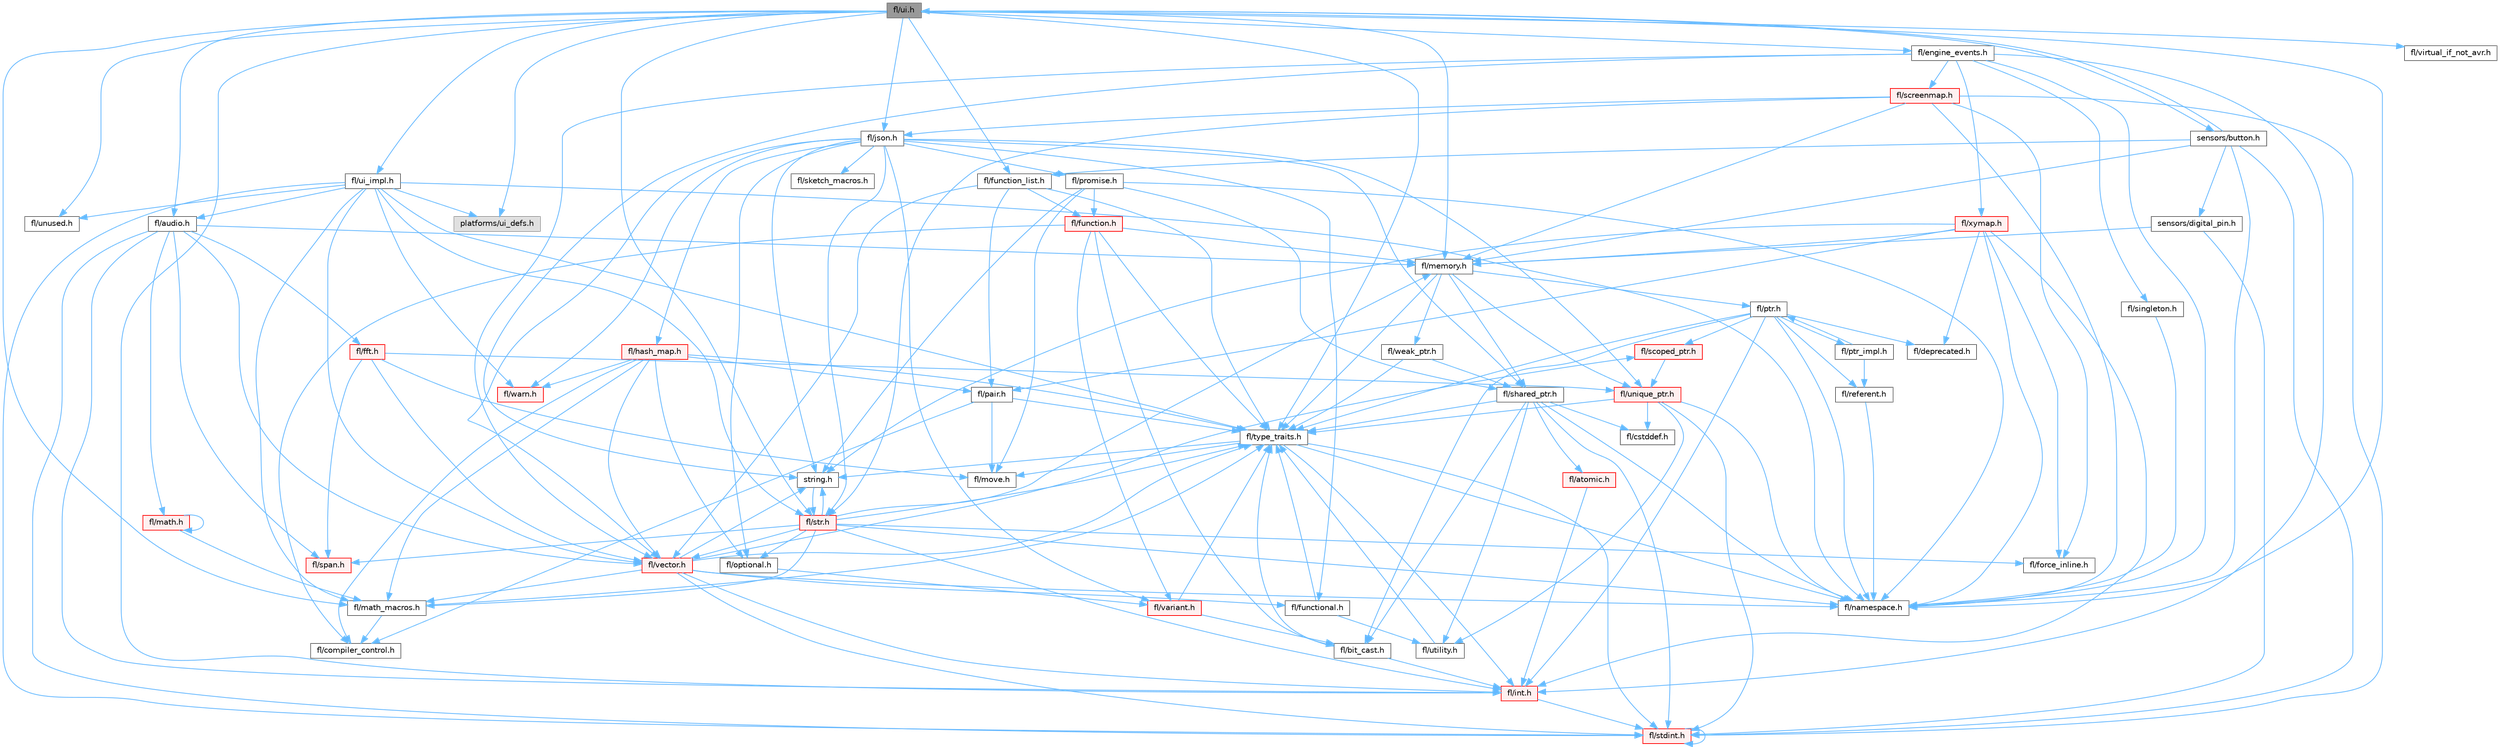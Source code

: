 digraph "fl/ui.h"
{
 // INTERACTIVE_SVG=YES
 // LATEX_PDF_SIZE
  bgcolor="transparent";
  edge [fontname=Helvetica,fontsize=10,labelfontname=Helvetica,labelfontsize=10];
  node [fontname=Helvetica,fontsize=10,shape=box,height=0.2,width=0.4];
  Node1 [id="Node000001",label="fl/ui.h",height=0.2,width=0.4,color="gray40", fillcolor="grey60", style="filled", fontcolor="black",tooltip=" "];
  Node1 -> Node2 [id="edge1_Node000001_Node000002",color="steelblue1",style="solid",tooltip=" "];
  Node2 [id="Node000002",label="fl/namespace.h",height=0.2,width=0.4,color="grey40", fillcolor="white", style="filled",URL="$df/d2a/namespace_8h.html",tooltip="Implements the FastLED namespace macros."];
  Node1 -> Node3 [id="edge2_Node000001_Node000003",color="steelblue1",style="solid",tooltip=" "];
  Node3 [id="Node000003",label="fl/memory.h",height=0.2,width=0.4,color="grey40", fillcolor="white", style="filled",URL="$dc/d18/memory_8h.html",tooltip=" "];
  Node3 -> Node4 [id="edge3_Node000003_Node000004",color="steelblue1",style="solid",tooltip=" "];
  Node4 [id="Node000004",label="fl/ptr.h",height=0.2,width=0.4,color="grey40", fillcolor="white", style="filled",URL="$dd/d98/ptr_8h.html",tooltip=" "];
  Node4 -> Node2 [id="edge4_Node000004_Node000002",color="steelblue1",style="solid",tooltip=" "];
  Node4 -> Node5 [id="edge5_Node000004_Node000005",color="steelblue1",style="solid",tooltip=" "];
  Node5 [id="Node000005",label="fl/scoped_ptr.h",height=0.2,width=0.4,color="red", fillcolor="#FFF0F0", style="filled",URL="$d0/d44/scoped__ptr_8h.html",tooltip=" "];
  Node5 -> Node6 [id="edge6_Node000005_Node000006",color="steelblue1",style="solid",tooltip=" "];
  Node6 [id="Node000006",label="fl/unique_ptr.h",height=0.2,width=0.4,color="red", fillcolor="#FFF0F0", style="filled",URL="$da/d4b/unique__ptr_8h.html",tooltip=" "];
  Node6 -> Node2 [id="edge7_Node000006_Node000002",color="steelblue1",style="solid",tooltip=" "];
  Node6 -> Node7 [id="edge8_Node000006_Node000007",color="steelblue1",style="solid",tooltip=" "];
  Node7 [id="Node000007",label="fl/type_traits.h",height=0.2,width=0.4,color="grey40", fillcolor="white", style="filled",URL="$df/d63/type__traits_8h.html",tooltip=" "];
  Node7 -> Node8 [id="edge9_Node000007_Node000008",color="steelblue1",style="solid",tooltip=" "];
  Node8 [id="Node000008",label="string.h",height=0.2,width=0.4,color="grey40", fillcolor="white", style="filled",URL="$da/d66/string_8h.html",tooltip=" "];
  Node8 -> Node9 [id="edge10_Node000008_Node000009",color="steelblue1",style="solid",tooltip=" "];
  Node9 [id="Node000009",label="fl/str.h",height=0.2,width=0.4,color="red", fillcolor="#FFF0F0", style="filled",URL="$d1/d93/str_8h.html",tooltip=" "];
  Node9 -> Node10 [id="edge11_Node000009_Node000010",color="steelblue1",style="solid",tooltip=" "];
  Node10 [id="Node000010",label="fl/int.h",height=0.2,width=0.4,color="red", fillcolor="#FFF0F0", style="filled",URL="$d3/d7e/int_8h.html",tooltip=" "];
  Node10 -> Node11 [id="edge12_Node000010_Node000011",color="steelblue1",style="solid",tooltip=" "];
  Node11 [id="Node000011",label="fl/stdint.h",height=0.2,width=0.4,color="red", fillcolor="#FFF0F0", style="filled",URL="$df/dd8/stdint_8h.html",tooltip=" "];
  Node11 -> Node11 [id="edge13_Node000011_Node000011",color="steelblue1",style="solid",tooltip=" "];
  Node9 -> Node8 [id="edge14_Node000009_Node000008",color="steelblue1",style="solid",tooltip=" "];
  Node9 -> Node19 [id="edge15_Node000009_Node000019",color="steelblue1",style="solid",tooltip=" "];
  Node19 [id="Node000019",label="fl/math_macros.h",height=0.2,width=0.4,color="grey40", fillcolor="white", style="filled",URL="$d8/db8/math__macros_8h.html",tooltip=" "];
  Node19 -> Node20 [id="edge16_Node000019_Node000020",color="steelblue1",style="solid",tooltip=" "];
  Node20 [id="Node000020",label="fl/compiler_control.h",height=0.2,width=0.4,color="grey40", fillcolor="white", style="filled",URL="$d4/d54/compiler__control_8h.html",tooltip=" "];
  Node19 -> Node7 [id="edge17_Node000019_Node000007",color="steelblue1",style="solid",tooltip=" "];
  Node9 -> Node2 [id="edge18_Node000009_Node000002",color="steelblue1",style="solid",tooltip=" "];
  Node9 -> Node3 [id="edge19_Node000009_Node000003",color="steelblue1",style="solid",tooltip=" "];
  Node9 -> Node22 [id="edge20_Node000009_Node000022",color="steelblue1",style="solid",tooltip=" "];
  Node22 [id="Node000022",label="fl/optional.h",height=0.2,width=0.4,color="grey40", fillcolor="white", style="filled",URL="$dc/d62/optional_8h.html",tooltip=" "];
  Node22 -> Node23 [id="edge21_Node000022_Node000023",color="steelblue1",style="solid",tooltip=" "];
  Node23 [id="Node000023",label="fl/variant.h",height=0.2,width=0.4,color="red", fillcolor="#FFF0F0", style="filled",URL="$d6/d10/variant_8h.html",tooltip=" "];
  Node23 -> Node7 [id="edge22_Node000023_Node000007",color="steelblue1",style="solid",tooltip=" "];
  Node23 -> Node25 [id="edge23_Node000023_Node000025",color="steelblue1",style="solid",tooltip=" "];
  Node25 [id="Node000025",label="fl/bit_cast.h",height=0.2,width=0.4,color="grey40", fillcolor="white", style="filled",URL="$df/d72/bit__cast_8h.html",tooltip=" "];
  Node25 -> Node7 [id="edge24_Node000025_Node000007",color="steelblue1",style="solid",tooltip=" "];
  Node25 -> Node10 [id="edge25_Node000025_Node000010",color="steelblue1",style="solid",tooltip=" "];
  Node9 -> Node7 [id="edge26_Node000009_Node000007",color="steelblue1",style="solid",tooltip=" "];
  Node9 -> Node26 [id="edge27_Node000009_Node000026",color="steelblue1",style="solid",tooltip=" "];
  Node26 [id="Node000026",label="fl/vector.h",height=0.2,width=0.4,color="red", fillcolor="#FFF0F0", style="filled",URL="$d6/d68/vector_8h.html",tooltip=" "];
  Node26 -> Node11 [id="edge28_Node000026_Node000011",color="steelblue1",style="solid",tooltip=" "];
  Node26 -> Node10 [id="edge29_Node000026_Node000010",color="steelblue1",style="solid",tooltip=" "];
  Node26 -> Node8 [id="edge30_Node000026_Node000008",color="steelblue1",style="solid",tooltip=" "];
  Node26 -> Node27 [id="edge31_Node000026_Node000027",color="steelblue1",style="solid",tooltip=" "];
  Node27 [id="Node000027",label="fl/functional.h",height=0.2,width=0.4,color="grey40", fillcolor="white", style="filled",URL="$d8/dea/functional_8h.html",tooltip=" "];
  Node27 -> Node7 [id="edge32_Node000027_Node000007",color="steelblue1",style="solid",tooltip=" "];
  Node27 -> Node28 [id="edge33_Node000027_Node000028",color="steelblue1",style="solid",tooltip=" "];
  Node28 [id="Node000028",label="fl/utility.h",height=0.2,width=0.4,color="grey40", fillcolor="white", style="filled",URL="$d5/d47/utility_8h.html",tooltip=" "];
  Node28 -> Node7 [id="edge34_Node000028_Node000007",color="steelblue1",style="solid",tooltip=" "];
  Node26 -> Node19 [id="edge35_Node000026_Node000019",color="steelblue1",style="solid",tooltip=" "];
  Node26 -> Node2 [id="edge36_Node000026_Node000002",color="steelblue1",style="solid",tooltip=" "];
  Node26 -> Node5 [id="edge37_Node000026_Node000005",color="steelblue1",style="solid",tooltip=" "];
  Node26 -> Node7 [id="edge38_Node000026_Node000007",color="steelblue1",style="solid",tooltip=" "];
  Node9 -> Node39 [id="edge39_Node000009_Node000039",color="steelblue1",style="solid",tooltip=" "];
  Node39 [id="Node000039",label="fl/span.h",height=0.2,width=0.4,color="red", fillcolor="#FFF0F0", style="filled",URL="$d4/d7a/span_8h.html",tooltip=" "];
  Node9 -> Node17 [id="edge40_Node000009_Node000017",color="steelblue1",style="solid",tooltip=" "];
  Node17 [id="Node000017",label="fl/force_inline.h",height=0.2,width=0.4,color="grey40", fillcolor="white", style="filled",URL="$d4/d64/force__inline_8h.html",tooltip=" "];
  Node7 -> Node11 [id="edge41_Node000007_Node000011",color="steelblue1",style="solid",tooltip=" "];
  Node7 -> Node2 [id="edge42_Node000007_Node000002",color="steelblue1",style="solid",tooltip=" "];
  Node7 -> Node21 [id="edge43_Node000007_Node000021",color="steelblue1",style="solid",tooltip=" "];
  Node21 [id="Node000021",label="fl/move.h",height=0.2,width=0.4,color="grey40", fillcolor="white", style="filled",URL="$d9/d83/move_8h.html",tooltip=" "];
  Node7 -> Node10 [id="edge44_Node000007_Node000010",color="steelblue1",style="solid",tooltip=" "];
  Node6 -> Node28 [id="edge45_Node000006_Node000028",color="steelblue1",style="solid",tooltip=" "];
  Node6 -> Node11 [id="edge46_Node000006_Node000011",color="steelblue1",style="solid",tooltip=" "];
  Node6 -> Node41 [id="edge47_Node000006_Node000041",color="steelblue1",style="solid",tooltip=" "];
  Node41 [id="Node000041",label="fl/cstddef.h",height=0.2,width=0.4,color="grey40", fillcolor="white", style="filled",URL="$d7/d84/cstddef_8h.html",tooltip=" "];
  Node4 -> Node7 [id="edge48_Node000004_Node000007",color="steelblue1",style="solid",tooltip=" "];
  Node4 -> Node44 [id="edge49_Node000004_Node000044",color="steelblue1",style="solid",tooltip=" "];
  Node44 [id="Node000044",label="fl/referent.h",height=0.2,width=0.4,color="grey40", fillcolor="white", style="filled",URL="$da/d18/referent_8h.html",tooltip=" "];
  Node44 -> Node2 [id="edge50_Node000044_Node000002",color="steelblue1",style="solid",tooltip=" "];
  Node4 -> Node25 [id="edge51_Node000004_Node000025",color="steelblue1",style="solid",tooltip=" "];
  Node4 -> Node10 [id="edge52_Node000004_Node000010",color="steelblue1",style="solid",tooltip=" "];
  Node4 -> Node43 [id="edge53_Node000004_Node000043",color="steelblue1",style="solid",tooltip=" "];
  Node43 [id="Node000043",label="fl/deprecated.h",height=0.2,width=0.4,color="grey40", fillcolor="white", style="filled",URL="$d4/dce/deprecated_8h.html",tooltip=" "];
  Node4 -> Node45 [id="edge54_Node000004_Node000045",color="steelblue1",style="solid",tooltip=" "];
  Node45 [id="Node000045",label="fl/ptr_impl.h",height=0.2,width=0.4,color="grey40", fillcolor="white", style="filled",URL="$d5/d94/ptr__impl_8h.html",tooltip=" "];
  Node45 -> Node4 [id="edge55_Node000045_Node000004",color="steelblue1",style="solid",tooltip=" "];
  Node45 -> Node44 [id="edge56_Node000045_Node000044",color="steelblue1",style="solid",tooltip=" "];
  Node3 -> Node46 [id="edge57_Node000003_Node000046",color="steelblue1",style="solid",tooltip=" "];
  Node46 [id="Node000046",label="fl/shared_ptr.h",height=0.2,width=0.4,color="grey40", fillcolor="white", style="filled",URL="$df/d6a/shared__ptr_8h.html",tooltip=" "];
  Node46 -> Node2 [id="edge58_Node000046_Node000002",color="steelblue1",style="solid",tooltip=" "];
  Node46 -> Node7 [id="edge59_Node000046_Node000007",color="steelblue1",style="solid",tooltip=" "];
  Node46 -> Node28 [id="edge60_Node000046_Node000028",color="steelblue1",style="solid",tooltip=" "];
  Node46 -> Node11 [id="edge61_Node000046_Node000011",color="steelblue1",style="solid",tooltip=" "];
  Node46 -> Node41 [id="edge62_Node000046_Node000041",color="steelblue1",style="solid",tooltip=" "];
  Node46 -> Node25 [id="edge63_Node000046_Node000025",color="steelblue1",style="solid",tooltip=" "];
  Node46 -> Node47 [id="edge64_Node000046_Node000047",color="steelblue1",style="solid",tooltip=" "];
  Node47 [id="Node000047",label="fl/atomic.h",height=0.2,width=0.4,color="red", fillcolor="#FFF0F0", style="filled",URL="$dd/d02/atomic_8h.html",tooltip=" "];
  Node47 -> Node10 [id="edge65_Node000047_Node000010",color="steelblue1",style="solid",tooltip=" "];
  Node3 -> Node49 [id="edge66_Node000003_Node000049",color="steelblue1",style="solid",tooltip=" "];
  Node49 [id="Node000049",label="fl/weak_ptr.h",height=0.2,width=0.4,color="grey40", fillcolor="white", style="filled",URL="$dc/db4/weak__ptr_8h.html",tooltip=" "];
  Node49 -> Node46 [id="edge67_Node000049_Node000046",color="steelblue1",style="solid",tooltip=" "];
  Node49 -> Node7 [id="edge68_Node000049_Node000007",color="steelblue1",style="solid",tooltip=" "];
  Node3 -> Node6 [id="edge69_Node000003_Node000006",color="steelblue1",style="solid",tooltip=" "];
  Node3 -> Node7 [id="edge70_Node000003_Node000007",color="steelblue1",style="solid",tooltip=" "];
  Node1 -> Node50 [id="edge71_Node000001_Node000050",color="steelblue1",style="solid",tooltip=" "];
  Node50 [id="Node000050",label="fl/json.h",height=0.2,width=0.4,color="grey40", fillcolor="white", style="filled",URL="$d7/d91/fl_2json_8h.html",tooltip="FastLED's Elegant JSON Library: fl::Json"];
  Node50 -> Node8 [id="edge72_Node000050_Node000008",color="steelblue1",style="solid",tooltip=" "];
  Node50 -> Node26 [id="edge73_Node000050_Node000026",color="steelblue1",style="solid",tooltip=" "];
  Node50 -> Node51 [id="edge74_Node000050_Node000051",color="steelblue1",style="solid",tooltip=" "];
  Node51 [id="Node000051",label="fl/hash_map.h",height=0.2,width=0.4,color="red", fillcolor="#FFF0F0", style="filled",URL="$d6/d13/hash__map_8h.html",tooltip=" "];
  Node51 -> Node22 [id="edge75_Node000051_Node000022",color="steelblue1",style="solid",tooltip=" "];
  Node51 -> Node55 [id="edge76_Node000051_Node000055",color="steelblue1",style="solid",tooltip=" "];
  Node55 [id="Node000055",label="fl/pair.h",height=0.2,width=0.4,color="grey40", fillcolor="white", style="filled",URL="$d3/d41/pair_8h.html",tooltip=" "];
  Node55 -> Node21 [id="edge77_Node000055_Node000021",color="steelblue1",style="solid",tooltip=" "];
  Node55 -> Node20 [id="edge78_Node000055_Node000020",color="steelblue1",style="solid",tooltip=" "];
  Node55 -> Node7 [id="edge79_Node000055_Node000007",color="steelblue1",style="solid",tooltip=" "];
  Node51 -> Node7 [id="edge80_Node000051_Node000007",color="steelblue1",style="solid",tooltip=" "];
  Node51 -> Node26 [id="edge81_Node000051_Node000026",color="steelblue1",style="solid",tooltip=" "];
  Node51 -> Node56 [id="edge82_Node000051_Node000056",color="steelblue1",style="solid",tooltip=" "];
  Node56 [id="Node000056",label="fl/warn.h",height=0.2,width=0.4,color="red", fillcolor="#FFF0F0", style="filled",URL="$de/d77/warn_8h.html",tooltip=" "];
  Node51 -> Node20 [id="edge83_Node000051_Node000020",color="steelblue1",style="solid",tooltip=" "];
  Node51 -> Node19 [id="edge84_Node000051_Node000019",color="steelblue1",style="solid",tooltip=" "];
  Node50 -> Node23 [id="edge85_Node000050_Node000023",color="steelblue1",style="solid",tooltip=" "];
  Node50 -> Node22 [id="edge86_Node000050_Node000022",color="steelblue1",style="solid",tooltip=" "];
  Node50 -> Node6 [id="edge87_Node000050_Node000006",color="steelblue1",style="solid",tooltip=" "];
  Node50 -> Node46 [id="edge88_Node000050_Node000046",color="steelblue1",style="solid",tooltip=" "];
  Node50 -> Node27 [id="edge89_Node000050_Node000027",color="steelblue1",style="solid",tooltip=" "];
  Node50 -> Node9 [id="edge90_Node000050_Node000009",color="steelblue1",style="solid",tooltip=" "];
  Node50 -> Node68 [id="edge91_Node000050_Node000068",color="steelblue1",style="solid",tooltip=" "];
  Node68 [id="Node000068",label="fl/promise.h",height=0.2,width=0.4,color="grey40", fillcolor="white", style="filled",URL="$d6/d17/promise_8h.html",tooltip="Promise-based fluent API for FastLED - standalone async primitives."];
  Node68 -> Node2 [id="edge92_Node000068_Node000002",color="steelblue1",style="solid",tooltip=" "];
  Node68 -> Node69 [id="edge93_Node000068_Node000069",color="steelblue1",style="solid",tooltip=" "];
  Node69 [id="Node000069",label="fl/function.h",height=0.2,width=0.4,color="red", fillcolor="#FFF0F0", style="filled",URL="$dd/d67/function_8h.html",tooltip=" "];
  Node69 -> Node3 [id="edge94_Node000069_Node000003",color="steelblue1",style="solid",tooltip=" "];
  Node69 -> Node7 [id="edge95_Node000069_Node000007",color="steelblue1",style="solid",tooltip=" "];
  Node69 -> Node20 [id="edge96_Node000069_Node000020",color="steelblue1",style="solid",tooltip=" "];
  Node69 -> Node23 [id="edge97_Node000069_Node000023",color="steelblue1",style="solid",tooltip=" "];
  Node69 -> Node25 [id="edge98_Node000069_Node000025",color="steelblue1",style="solid",tooltip=" "];
  Node68 -> Node8 [id="edge99_Node000068_Node000008",color="steelblue1",style="solid",tooltip=" "];
  Node68 -> Node46 [id="edge100_Node000068_Node000046",color="steelblue1",style="solid",tooltip=" "];
  Node68 -> Node21 [id="edge101_Node000068_Node000021",color="steelblue1",style="solid",tooltip=" "];
  Node50 -> Node56 [id="edge102_Node000050_Node000056",color="steelblue1",style="solid",tooltip=" "];
  Node50 -> Node67 [id="edge103_Node000050_Node000067",color="steelblue1",style="solid",tooltip=" "];
  Node67 [id="Node000067",label="fl/sketch_macros.h",height=0.2,width=0.4,color="grey40", fillcolor="white", style="filled",URL="$d1/dbc/sketch__macros_8h.html",tooltip=" "];
  Node1 -> Node9 [id="edge104_Node000001_Node000009",color="steelblue1",style="solid",tooltip=" "];
  Node1 -> Node10 [id="edge105_Node000001_Node000010",color="steelblue1",style="solid",tooltip=" "];
  Node1 -> Node70 [id="edge106_Node000001_Node000070",color="steelblue1",style="solid",tooltip=" "];
  Node70 [id="Node000070",label="fl/audio.h",height=0.2,width=0.4,color="grey40", fillcolor="white", style="filled",URL="$da/d09/audio_8h.html",tooltip=" "];
  Node70 -> Node71 [id="edge107_Node000070_Node000071",color="steelblue1",style="solid",tooltip=" "];
  Node71 [id="Node000071",label="fl/fft.h",height=0.2,width=0.4,color="red", fillcolor="#FFF0F0", style="filled",URL="$d7/d76/fft_8h.html",tooltip=" "];
  Node71 -> Node6 [id="edge108_Node000071_Node000006",color="steelblue1",style="solid",tooltip=" "];
  Node71 -> Node39 [id="edge109_Node000071_Node000039",color="steelblue1",style="solid",tooltip=" "];
  Node71 -> Node26 [id="edge110_Node000071_Node000026",color="steelblue1",style="solid",tooltip=" "];
  Node71 -> Node21 [id="edge111_Node000071_Node000021",color="steelblue1",style="solid",tooltip=" "];
  Node70 -> Node15 [id="edge112_Node000070_Node000015",color="steelblue1",style="solid",tooltip=" "];
  Node15 [id="Node000015",label="fl/math.h",height=0.2,width=0.4,color="red", fillcolor="#FFF0F0", style="filled",URL="$df/db1/math_8h.html",tooltip=" "];
  Node15 -> Node15 [id="edge113_Node000015_Node000015",color="steelblue1",style="solid",tooltip=" "];
  Node15 -> Node19 [id="edge114_Node000015_Node000019",color="steelblue1",style="solid",tooltip=" "];
  Node70 -> Node3 [id="edge115_Node000070_Node000003",color="steelblue1",style="solid",tooltip=" "];
  Node70 -> Node39 [id="edge116_Node000070_Node000039",color="steelblue1",style="solid",tooltip=" "];
  Node70 -> Node26 [id="edge117_Node000070_Node000026",color="steelblue1",style="solid",tooltip=" "];
  Node70 -> Node10 [id="edge118_Node000070_Node000010",color="steelblue1",style="solid",tooltip=" "];
  Node70 -> Node11 [id="edge119_Node000070_Node000011",color="steelblue1",style="solid",tooltip=" "];
  Node1 -> Node72 [id="edge120_Node000001_Node000072",color="steelblue1",style="solid",tooltip=" "];
  Node72 [id="Node000072",label="fl/engine_events.h",height=0.2,width=0.4,color="grey40", fillcolor="white", style="filled",URL="$db/dc0/engine__events_8h.html",tooltip=" "];
  Node72 -> Node2 [id="edge121_Node000072_Node000002",color="steelblue1",style="solid",tooltip=" "];
  Node72 -> Node73 [id="edge122_Node000072_Node000073",color="steelblue1",style="solid",tooltip=" "];
  Node73 [id="Node000073",label="fl/screenmap.h",height=0.2,width=0.4,color="red", fillcolor="#FFF0F0", style="filled",URL="$d7/d97/screenmap_8h.html",tooltip=" "];
  Node73 -> Node11 [id="edge123_Node000073_Node000011",color="steelblue1",style="solid",tooltip=" "];
  Node73 -> Node17 [id="edge124_Node000073_Node000017",color="steelblue1",style="solid",tooltip=" "];
  Node73 -> Node3 [id="edge125_Node000073_Node000003",color="steelblue1",style="solid",tooltip=" "];
  Node73 -> Node2 [id="edge126_Node000073_Node000002",color="steelblue1",style="solid",tooltip=" "];
  Node73 -> Node9 [id="edge127_Node000073_Node000009",color="steelblue1",style="solid",tooltip=" "];
  Node73 -> Node50 [id="edge128_Node000073_Node000050",color="steelblue1",style="solid",tooltip=" "];
  Node72 -> Node82 [id="edge129_Node000072_Node000082",color="steelblue1",style="solid",tooltip=" "];
  Node82 [id="Node000082",label="fl/singleton.h",height=0.2,width=0.4,color="grey40", fillcolor="white", style="filled",URL="$d4/d0b/singleton_8h.html",tooltip=" "];
  Node82 -> Node2 [id="edge130_Node000082_Node000002",color="steelblue1",style="solid",tooltip=" "];
  Node72 -> Node26 [id="edge131_Node000072_Node000026",color="steelblue1",style="solid",tooltip=" "];
  Node72 -> Node83 [id="edge132_Node000072_Node000083",color="steelblue1",style="solid",tooltip=" "];
  Node83 [id="Node000083",label="fl/xymap.h",height=0.2,width=0.4,color="red", fillcolor="#FFF0F0", style="filled",URL="$da/d61/xymap_8h.html",tooltip=" "];
  Node83 -> Node10 [id="edge133_Node000083_Node000010",color="steelblue1",style="solid",tooltip=" "];
  Node83 -> Node2 [id="edge134_Node000083_Node000002",color="steelblue1",style="solid",tooltip=" "];
  Node83 -> Node17 [id="edge135_Node000083_Node000017",color="steelblue1",style="solid",tooltip=" "];
  Node83 -> Node55 [id="edge136_Node000083_Node000055",color="steelblue1",style="solid",tooltip=" "];
  Node83 -> Node8 [id="edge137_Node000083_Node000008",color="steelblue1",style="solid",tooltip=" "];
  Node83 -> Node3 [id="edge138_Node000083_Node000003",color="steelblue1",style="solid",tooltip=" "];
  Node83 -> Node43 [id="edge139_Node000083_Node000043",color="steelblue1",style="solid",tooltip=" "];
  Node72 -> Node8 [id="edge140_Node000072_Node000008",color="steelblue1",style="solid",tooltip=" "];
  Node72 -> Node10 [id="edge141_Node000072_Node000010",color="steelblue1",style="solid",tooltip=" "];
  Node1 -> Node85 [id="edge142_Node000001_Node000085",color="steelblue1",style="solid",tooltip=" "];
  Node85 [id="Node000085",label="fl/function_list.h",height=0.2,width=0.4,color="grey40", fillcolor="white", style="filled",URL="$d0/d64/function__list_8h.html",tooltip=" "];
  Node85 -> Node69 [id="edge143_Node000085_Node000069",color="steelblue1",style="solid",tooltip=" "];
  Node85 -> Node55 [id="edge144_Node000085_Node000055",color="steelblue1",style="solid",tooltip=" "];
  Node85 -> Node26 [id="edge145_Node000085_Node000026",color="steelblue1",style="solid",tooltip=" "];
  Node85 -> Node7 [id="edge146_Node000085_Node000007",color="steelblue1",style="solid",tooltip=" "];
  Node1 -> Node19 [id="edge147_Node000001_Node000019",color="steelblue1",style="solid",tooltip=" "];
  Node1 -> Node7 [id="edge148_Node000001_Node000007",color="steelblue1",style="solid",tooltip=" "];
  Node1 -> Node86 [id="edge149_Node000001_Node000086",color="steelblue1",style="solid",tooltip=" "];
  Node86 [id="Node000086",label="fl/ui_impl.h",height=0.2,width=0.4,color="grey40", fillcolor="white", style="filled",URL="$d6/dc0/ui__impl_8h.html",tooltip=" "];
  Node86 -> Node11 [id="edge150_Node000086_Node000011",color="steelblue1",style="solid",tooltip=" "];
  Node86 -> Node70 [id="edge151_Node000086_Node000070",color="steelblue1",style="solid",tooltip=" "];
  Node86 -> Node19 [id="edge152_Node000086_Node000019",color="steelblue1",style="solid",tooltip=" "];
  Node86 -> Node2 [id="edge153_Node000086_Node000002",color="steelblue1",style="solid",tooltip=" "];
  Node86 -> Node9 [id="edge154_Node000086_Node000009",color="steelblue1",style="solid",tooltip=" "];
  Node86 -> Node7 [id="edge155_Node000086_Node000007",color="steelblue1",style="solid",tooltip=" "];
  Node86 -> Node35 [id="edge156_Node000086_Node000035",color="steelblue1",style="solid",tooltip=" "];
  Node35 [id="Node000035",label="fl/unused.h",height=0.2,width=0.4,color="grey40", fillcolor="white", style="filled",URL="$d8/d4b/unused_8h.html",tooltip=" "];
  Node86 -> Node26 [id="edge157_Node000086_Node000026",color="steelblue1",style="solid",tooltip=" "];
  Node86 -> Node56 [id="edge158_Node000086_Node000056",color="steelblue1",style="solid",tooltip=" "];
  Node86 -> Node87 [id="edge159_Node000086_Node000087",color="steelblue1",style="solid",tooltip=" "];
  Node87 [id="Node000087",label="platforms/ui_defs.h",height=0.2,width=0.4,color="grey60", fillcolor="#E0E0E0", style="filled",tooltip=" "];
  Node1 -> Node35 [id="edge160_Node000001_Node000035",color="steelblue1",style="solid",tooltip=" "];
  Node1 -> Node87 [id="edge161_Node000001_Node000087",color="steelblue1",style="solid",tooltip=" "];
  Node1 -> Node88 [id="edge162_Node000001_Node000088",color="steelblue1",style="solid",tooltip=" "];
  Node88 [id="Node000088",label="sensors/button.h",height=0.2,width=0.4,color="grey40", fillcolor="white", style="filled",URL="$d7/d0e/button_8h.html",tooltip=" "];
  Node88 -> Node11 [id="edge163_Node000088_Node000011",color="steelblue1",style="solid",tooltip=" "];
  Node88 -> Node85 [id="edge164_Node000088_Node000085",color="steelblue1",style="solid",tooltip=" "];
  Node88 -> Node2 [id="edge165_Node000088_Node000002",color="steelblue1",style="solid",tooltip=" "];
  Node88 -> Node3 [id="edge166_Node000088_Node000003",color="steelblue1",style="solid",tooltip=" "];
  Node88 -> Node1 [id="edge167_Node000088_Node000001",color="steelblue1",style="solid",tooltip=" "];
  Node88 -> Node89 [id="edge168_Node000088_Node000089",color="steelblue1",style="solid",tooltip=" "];
  Node89 [id="Node000089",label="sensors/digital_pin.h",height=0.2,width=0.4,color="grey40", fillcolor="white", style="filled",URL="$dd/d83/digital__pin_8h.html",tooltip=" "];
  Node89 -> Node11 [id="edge169_Node000089_Node000011",color="steelblue1",style="solid",tooltip=" "];
  Node89 -> Node3 [id="edge170_Node000089_Node000003",color="steelblue1",style="solid",tooltip=" "];
  Node1 -> Node90 [id="edge171_Node000001_Node000090",color="steelblue1",style="solid",tooltip=" "];
  Node90 [id="Node000090",label="fl/virtual_if_not_avr.h",height=0.2,width=0.4,color="grey40", fillcolor="white", style="filled",URL="$da/ddb/virtual__if__not__avr_8h.html",tooltip=" "];
}
